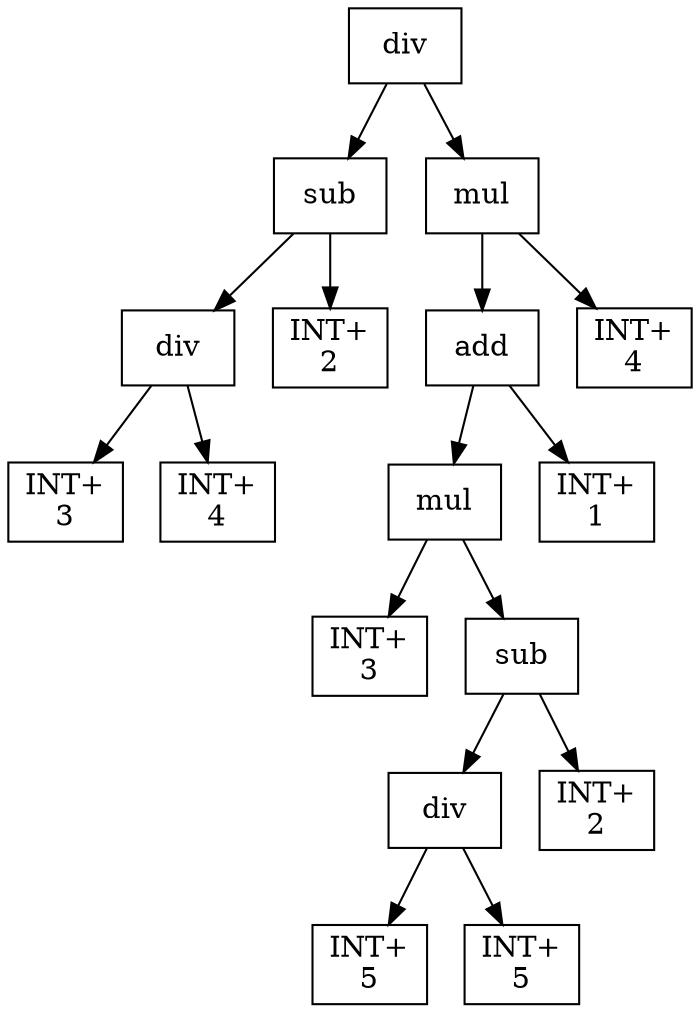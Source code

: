 digraph expr {
  node [shape=box];
  n1 [label="div"];
  n2 [label="sub"];
  n3 [label="div"];
  n4 [label="INT+\n3"];
  n5 [label="INT+\n4"];
  n3 -> n4;
  n3 -> n5;
  n6 [label="INT+\n2"];
  n2 -> n3;
  n2 -> n6;
  n7 [label="mul"];
  n8 [label="add"];
  n9 [label="mul"];
  n10 [label="INT+\n3"];
  n11 [label="sub"];
  n12 [label="div"];
  n13 [label="INT+\n5"];
  n14 [label="INT+\n5"];
  n12 -> n13;
  n12 -> n14;
  n15 [label="INT+\n2"];
  n11 -> n12;
  n11 -> n15;
  n9 -> n10;
  n9 -> n11;
  n16 [label="INT+\n1"];
  n8 -> n9;
  n8 -> n16;
  n17 [label="INT+\n4"];
  n7 -> n8;
  n7 -> n17;
  n1 -> n2;
  n1 -> n7;
}